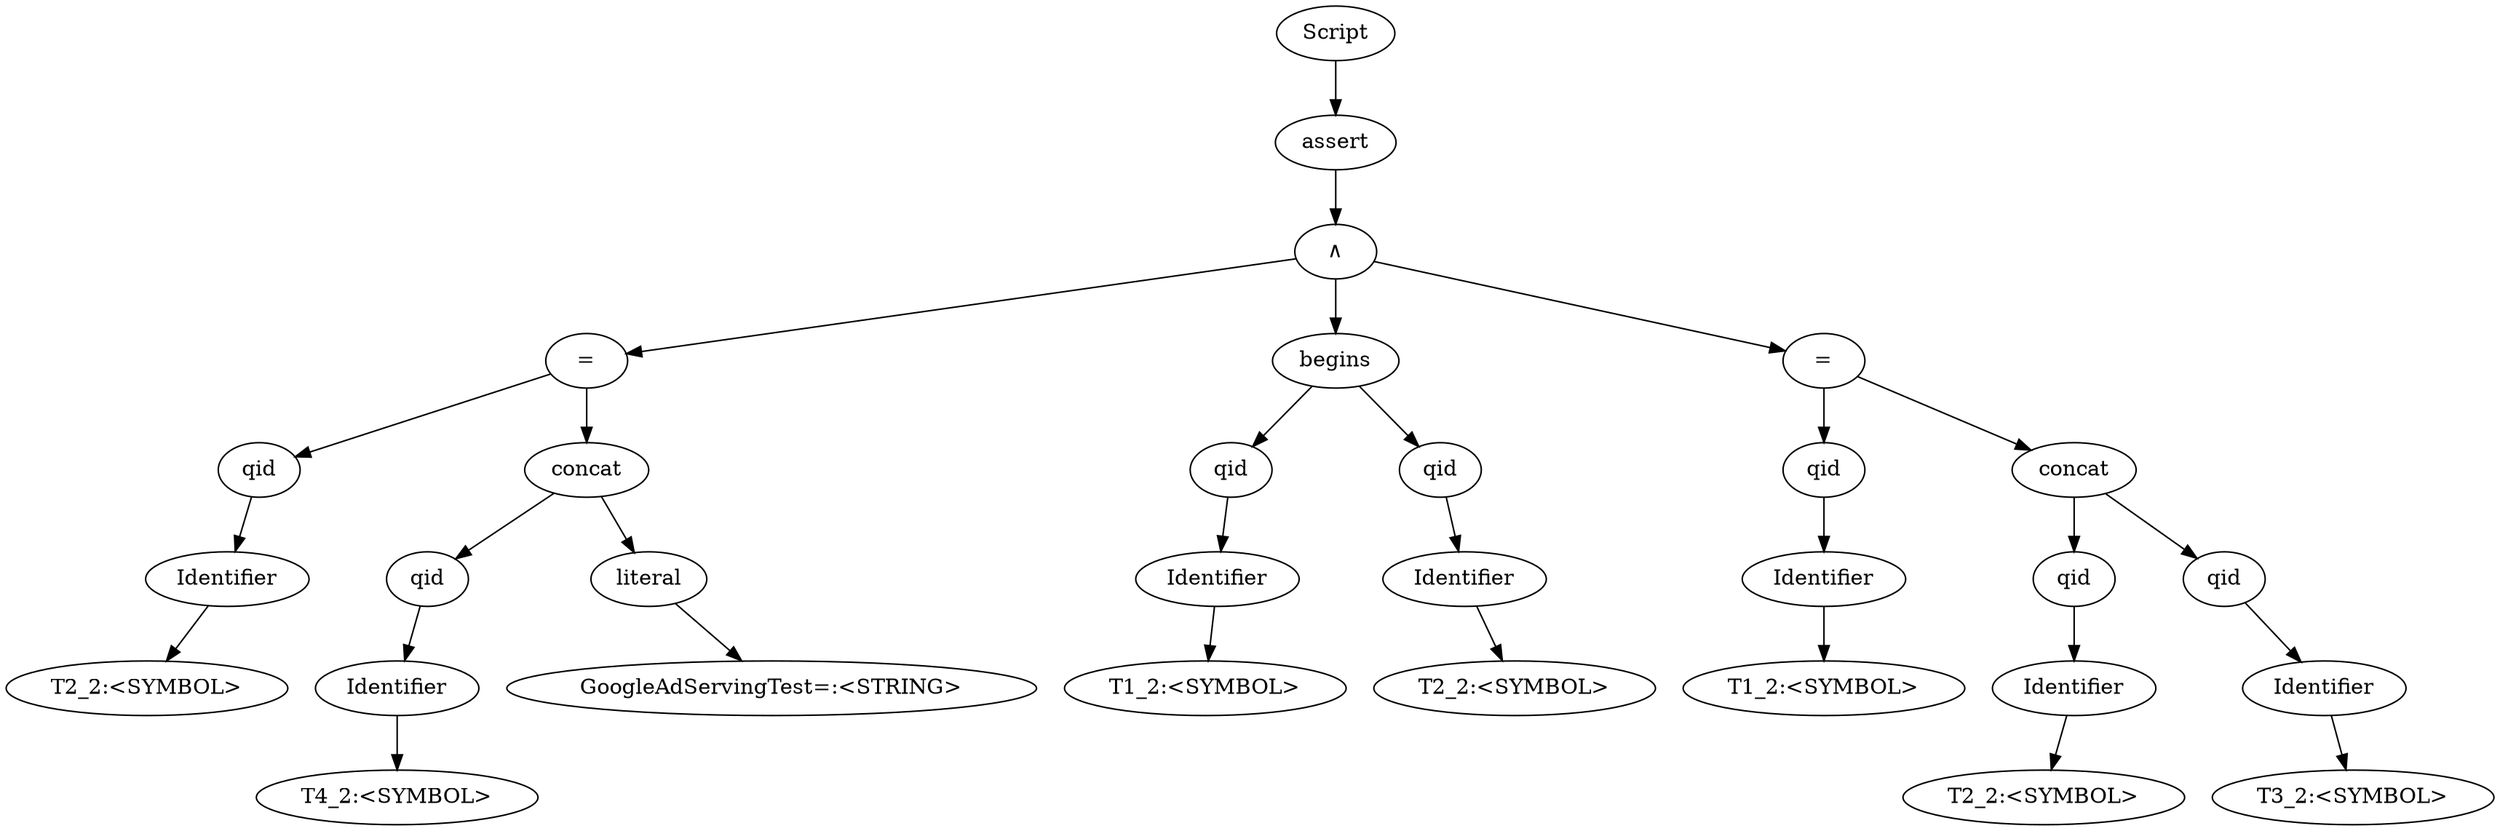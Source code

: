 digraph G { 
"0" [label="Script"];
"1" [label="assert"];
"0" -> "1";
"2" [label="&and;"];
"1" -> "2";
"3" [label="="];
"2" -> "3";
"4" [label="qid"];
"3" -> "4";
"5" [label="Identifier"];
"4" -> "5";
"6" [label="T2_2:<SYMBOL>"];
"5" -> "6";
"7" [label="concat"];
"3" -> "7";
"8" [label="qid"];
"7" -> "8";
"9" [label="Identifier"];
"8" -> "9";
"10" [label="T4_2:<SYMBOL>"];
"9" -> "10";
"11" [label="literal"];
"7" -> "11";
"12" [label="GoogleAdServingTest=:<STRING>"];
"11" -> "12";
"13" [label="begins"];
"2" -> "13";
"14" [label="qid"];
"13" -> "14";
"15" [label="Identifier"];
"14" -> "15";
"16" [label="T1_2:<SYMBOL>"];
"15" -> "16";
"17" [label="qid"];
"13" -> "17";
"18" [label="Identifier"];
"17" -> "18";
"19" [label="T2_2:<SYMBOL>"];
"18" -> "19";
"20" [label="="];
"2" -> "20";
"21" [label="qid"];
"20" -> "21";
"22" [label="Identifier"];
"21" -> "22";
"23" [label="T1_2:<SYMBOL>"];
"22" -> "23";
"24" [label="concat"];
"20" -> "24";
"25" [label="qid"];
"24" -> "25";
"26" [label="Identifier"];
"25" -> "26";
"27" [label="T2_2:<SYMBOL>"];
"26" -> "27";
"28" [label="qid"];
"24" -> "28";
"29" [label="Identifier"];
"28" -> "29";
"30" [label="T3_2:<SYMBOL>"];
"29" -> "30";
}
